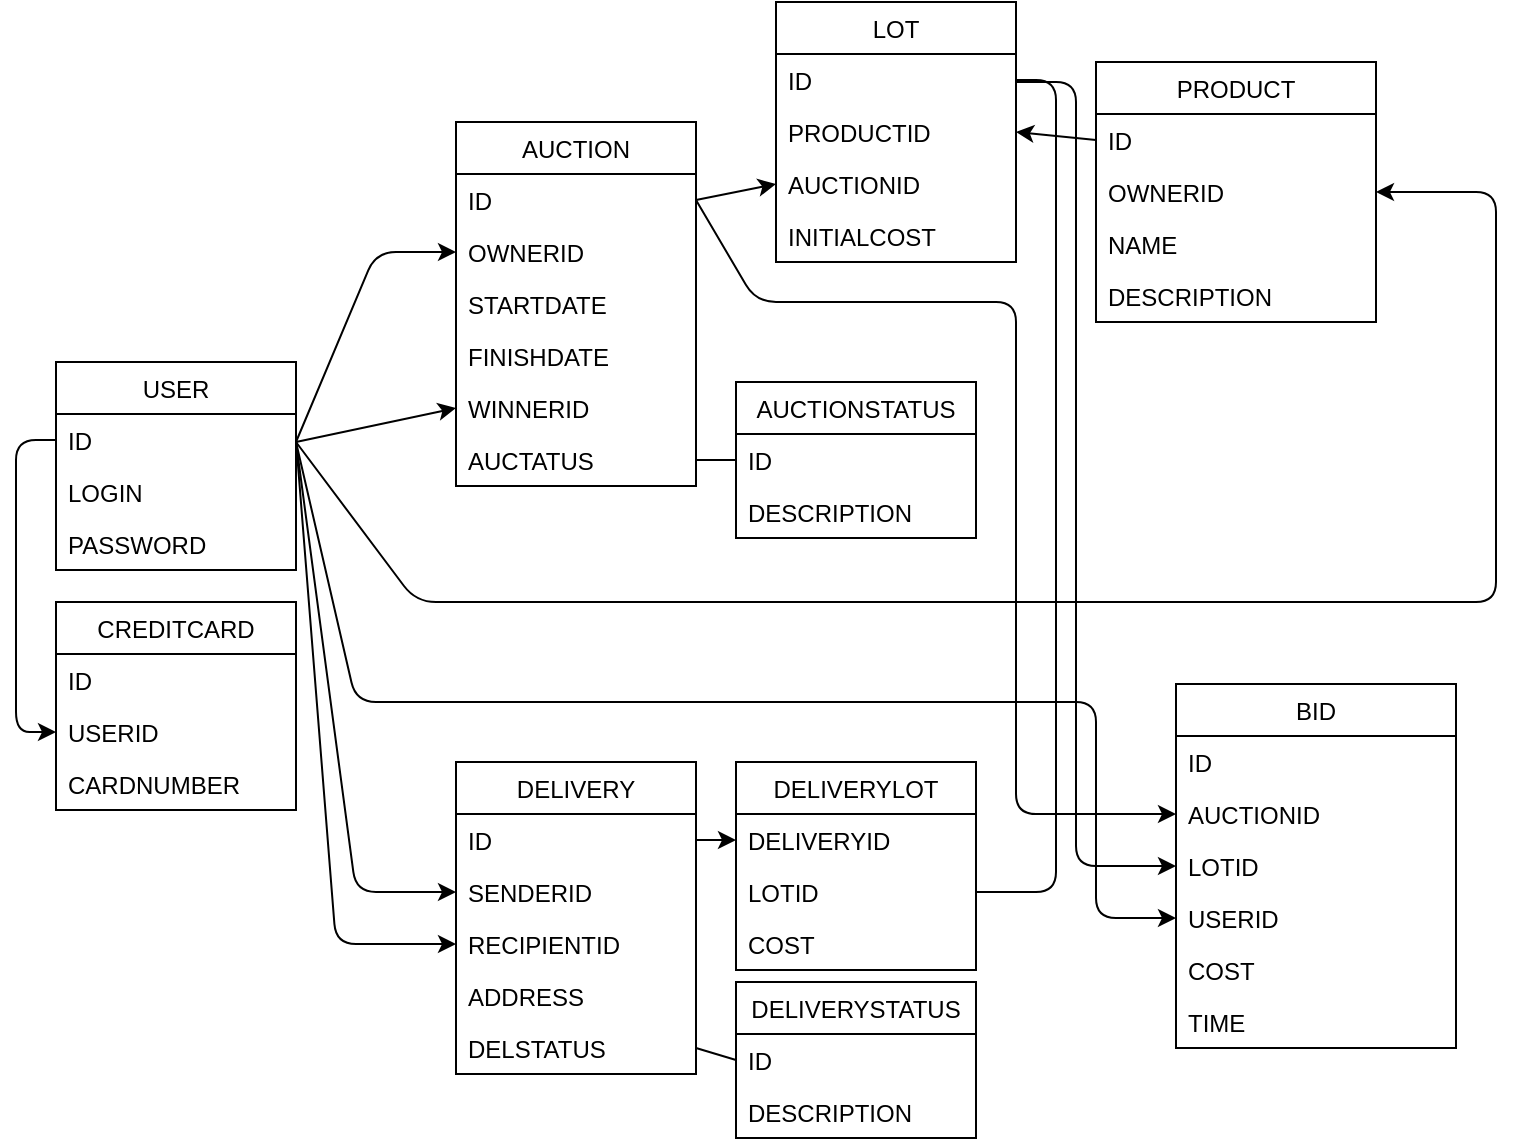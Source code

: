 <mxfile version="15.1.4"><diagram id="KeSSqPDGFxwpejL7FJME" name="Page-1"><mxGraphModel dx="1174" dy="1814" grid="1" gridSize="10" guides="1" tooltips="1" connect="1" arrows="1" fold="1" page="1" pageScale="1" pageWidth="827" pageHeight="1169" math="0" shadow="0"><root><mxCell id="0"/><mxCell id="1" parent="0"/><mxCell id="s5ABDXBl-EeVGPhfvxRm-3" value="USER" style="swimlane;fontStyle=0;childLayout=stackLayout;horizontal=1;startSize=26;horizontalStack=0;resizeParent=1;resizeParentMax=0;resizeLast=0;collapsible=1;marginBottom=0;" vertex="1" parent="1"><mxGeometry x="40" y="160" width="120" height="104" as="geometry"/></mxCell><mxCell id="s5ABDXBl-EeVGPhfvxRm-4" value="ID" style="text;strokeColor=none;fillColor=none;align=left;verticalAlign=top;spacingLeft=4;spacingRight=4;overflow=hidden;rotatable=0;points=[[0,0.5],[1,0.5]];portConstraint=eastwest;" vertex="1" parent="s5ABDXBl-EeVGPhfvxRm-3"><mxGeometry y="26" width="120" height="26" as="geometry"/></mxCell><mxCell id="s5ABDXBl-EeVGPhfvxRm-5" value="LOGIN" style="text;strokeColor=none;fillColor=none;align=left;verticalAlign=top;spacingLeft=4;spacingRight=4;overflow=hidden;rotatable=0;points=[[0,0.5],[1,0.5]];portConstraint=eastwest;" vertex="1" parent="s5ABDXBl-EeVGPhfvxRm-3"><mxGeometry y="52" width="120" height="26" as="geometry"/></mxCell><mxCell id="s5ABDXBl-EeVGPhfvxRm-6" value="PASSWORD" style="text;strokeColor=none;fillColor=none;align=left;verticalAlign=top;spacingLeft=4;spacingRight=4;overflow=hidden;rotatable=0;points=[[0,0.5],[1,0.5]];portConstraint=eastwest;" vertex="1" parent="s5ABDXBl-EeVGPhfvxRm-3"><mxGeometry y="78" width="120" height="26" as="geometry"/></mxCell><mxCell id="s5ABDXBl-EeVGPhfvxRm-9" value="LOT" style="swimlane;fontStyle=0;childLayout=stackLayout;horizontal=1;startSize=26;horizontalStack=0;resizeParent=1;resizeParentMax=0;resizeLast=0;collapsible=1;marginBottom=0;" vertex="1" parent="1"><mxGeometry x="400" y="-20" width="120" height="130" as="geometry"/></mxCell><mxCell id="s5ABDXBl-EeVGPhfvxRm-75" value="ID" style="text;strokeColor=none;fillColor=none;align=left;verticalAlign=top;spacingLeft=4;spacingRight=4;overflow=hidden;rotatable=0;points=[[0,0.5],[1,0.5]];portConstraint=eastwest;rounded=0;" vertex="1" parent="s5ABDXBl-EeVGPhfvxRm-9"><mxGeometry y="26" width="120" height="26" as="geometry"/></mxCell><mxCell id="s5ABDXBl-EeVGPhfvxRm-10" value="PRODUCTID" style="text;strokeColor=none;fillColor=none;align=left;verticalAlign=top;spacingLeft=4;spacingRight=4;overflow=hidden;rotatable=0;points=[[0,0.5],[1,0.5]];portConstraint=eastwest;" vertex="1" parent="s5ABDXBl-EeVGPhfvxRm-9"><mxGeometry y="52" width="120" height="26" as="geometry"/></mxCell><mxCell id="s5ABDXBl-EeVGPhfvxRm-11" value="AUCTIONID" style="text;strokeColor=none;fillColor=none;align=left;verticalAlign=top;spacingLeft=4;spacingRight=4;overflow=hidden;rotatable=0;points=[[0,0.5],[1,0.5]];portConstraint=eastwest;" vertex="1" parent="s5ABDXBl-EeVGPhfvxRm-9"><mxGeometry y="78" width="120" height="26" as="geometry"/></mxCell><mxCell id="s5ABDXBl-EeVGPhfvxRm-12" value="INITIALCOST" style="text;strokeColor=none;fillColor=none;align=left;verticalAlign=top;spacingLeft=4;spacingRight=4;overflow=hidden;rotatable=0;points=[[0,0.5],[1,0.5]];portConstraint=eastwest;" vertex="1" parent="s5ABDXBl-EeVGPhfvxRm-9"><mxGeometry y="104" width="120" height="26" as="geometry"/></mxCell><mxCell id="s5ABDXBl-EeVGPhfvxRm-13" value="AUCTION" style="swimlane;fontStyle=0;childLayout=stackLayout;horizontal=1;startSize=26;horizontalStack=0;resizeParent=1;resizeParentMax=0;resizeLast=0;collapsible=1;marginBottom=0;rounded=0;" vertex="1" parent="1"><mxGeometry x="240" y="40" width="120" height="182" as="geometry"><mxRectangle x="490" y="90" width="90" height="26" as="alternateBounds"/></mxGeometry></mxCell><mxCell id="s5ABDXBl-EeVGPhfvxRm-14" value="ID" style="text;strokeColor=none;fillColor=none;align=left;verticalAlign=top;spacingLeft=4;spacingRight=4;overflow=hidden;rotatable=0;points=[[0,0.5],[1,0.5]];portConstraint=eastwest;" vertex="1" parent="s5ABDXBl-EeVGPhfvxRm-13"><mxGeometry y="26" width="120" height="26" as="geometry"/></mxCell><mxCell id="s5ABDXBl-EeVGPhfvxRm-15" value="OWNERID" style="text;strokeColor=none;fillColor=none;align=left;verticalAlign=top;spacingLeft=4;spacingRight=4;overflow=hidden;rotatable=0;points=[[0,0.5],[1,0.5]];portConstraint=eastwest;" vertex="1" parent="s5ABDXBl-EeVGPhfvxRm-13"><mxGeometry y="52" width="120" height="26" as="geometry"/></mxCell><mxCell id="s5ABDXBl-EeVGPhfvxRm-16" value="STARTDATE" style="text;strokeColor=none;fillColor=none;align=left;verticalAlign=top;spacingLeft=4;spacingRight=4;overflow=hidden;rotatable=0;points=[[0,0.5],[1,0.5]];portConstraint=eastwest;" vertex="1" parent="s5ABDXBl-EeVGPhfvxRm-13"><mxGeometry y="78" width="120" height="26" as="geometry"/></mxCell><mxCell id="s5ABDXBl-EeVGPhfvxRm-26" value="FINISHDATE" style="text;strokeColor=none;fillColor=none;align=left;verticalAlign=top;spacingLeft=4;spacingRight=4;overflow=hidden;rotatable=0;points=[[0,0.5],[1,0.5]];portConstraint=eastwest;rounded=0;" vertex="1" parent="s5ABDXBl-EeVGPhfvxRm-13"><mxGeometry y="104" width="120" height="26" as="geometry"/></mxCell><mxCell id="s5ABDXBl-EeVGPhfvxRm-27" value="WINNERID" style="text;strokeColor=none;fillColor=none;align=left;verticalAlign=top;spacingLeft=4;spacingRight=4;overflow=hidden;rotatable=0;points=[[0,0.5],[1,0.5]];portConstraint=eastwest;rounded=0;" vertex="1" parent="s5ABDXBl-EeVGPhfvxRm-13"><mxGeometry y="130" width="120" height="26" as="geometry"/></mxCell><mxCell id="s5ABDXBl-EeVGPhfvxRm-34" value="AUCTATUS" style="text;strokeColor=none;fillColor=none;align=left;verticalAlign=top;spacingLeft=4;spacingRight=4;overflow=hidden;rotatable=0;points=[[0,0.5],[1,0.5]];portConstraint=eastwest;rounded=0;" vertex="1" parent="s5ABDXBl-EeVGPhfvxRm-13"><mxGeometry y="156" width="120" height="26" as="geometry"/></mxCell><mxCell id="s5ABDXBl-EeVGPhfvxRm-17" value="CREDITCARD" style="swimlane;fontStyle=0;childLayout=stackLayout;horizontal=1;startSize=26;horizontalStack=0;resizeParent=1;resizeParentMax=0;resizeLast=0;collapsible=1;marginBottom=0;" vertex="1" parent="1"><mxGeometry x="40" y="280" width="120" height="104" as="geometry"/></mxCell><mxCell id="s5ABDXBl-EeVGPhfvxRm-18" value="ID" style="text;strokeColor=none;fillColor=none;align=left;verticalAlign=top;spacingLeft=4;spacingRight=4;overflow=hidden;rotatable=0;points=[[0,0.5],[1,0.5]];portConstraint=eastwest;" vertex="1" parent="s5ABDXBl-EeVGPhfvxRm-17"><mxGeometry y="26" width="120" height="26" as="geometry"/></mxCell><mxCell id="s5ABDXBl-EeVGPhfvxRm-19" value="USERID" style="text;strokeColor=none;fillColor=none;align=left;verticalAlign=top;spacingLeft=4;spacingRight=4;overflow=hidden;rotatable=0;points=[[0,0.5],[1,0.5]];portConstraint=eastwest;" vertex="1" parent="s5ABDXBl-EeVGPhfvxRm-17"><mxGeometry y="52" width="120" height="26" as="geometry"/></mxCell><mxCell id="s5ABDXBl-EeVGPhfvxRm-20" value="CARDNUMBER" style="text;strokeColor=none;fillColor=none;align=left;verticalAlign=top;spacingLeft=4;spacingRight=4;overflow=hidden;rotatable=0;points=[[0,0.5],[1,0.5]];portConstraint=eastwest;" vertex="1" parent="s5ABDXBl-EeVGPhfvxRm-17"><mxGeometry y="78" width="120" height="26" as="geometry"/></mxCell><mxCell id="s5ABDXBl-EeVGPhfvxRm-28" value="DELIVERY" style="swimlane;fontStyle=0;childLayout=stackLayout;horizontal=1;startSize=26;horizontalStack=0;resizeParent=1;resizeParentMax=0;resizeLast=0;collapsible=1;marginBottom=0;rounded=0;" vertex="1" parent="1"><mxGeometry x="240" y="360" width="120" height="156" as="geometry"/></mxCell><mxCell id="s5ABDXBl-EeVGPhfvxRm-29" value="ID" style="text;strokeColor=none;fillColor=none;align=left;verticalAlign=top;spacingLeft=4;spacingRight=4;overflow=hidden;rotatable=0;points=[[0,0.5],[1,0.5]];portConstraint=eastwest;" vertex="1" parent="s5ABDXBl-EeVGPhfvxRm-28"><mxGeometry y="26" width="120" height="26" as="geometry"/></mxCell><mxCell id="s5ABDXBl-EeVGPhfvxRm-30" value="SENDERID" style="text;strokeColor=none;fillColor=none;align=left;verticalAlign=top;spacingLeft=4;spacingRight=4;overflow=hidden;rotatable=0;points=[[0,0.5],[1,0.5]];portConstraint=eastwest;" vertex="1" parent="s5ABDXBl-EeVGPhfvxRm-28"><mxGeometry y="52" width="120" height="26" as="geometry"/></mxCell><mxCell id="s5ABDXBl-EeVGPhfvxRm-32" value="RECIPIENTID" style="text;strokeColor=none;fillColor=none;align=left;verticalAlign=top;spacingLeft=4;spacingRight=4;overflow=hidden;rotatable=0;points=[[0,0.5],[1,0.5]];portConstraint=eastwest;rounded=0;" vertex="1" parent="s5ABDXBl-EeVGPhfvxRm-28"><mxGeometry y="78" width="120" height="26" as="geometry"/></mxCell><mxCell id="s5ABDXBl-EeVGPhfvxRm-66" value="ADDRESS" style="text;strokeColor=none;fillColor=none;align=left;verticalAlign=top;spacingLeft=4;spacingRight=4;overflow=hidden;rotatable=0;points=[[0,0.5],[1,0.5]];portConstraint=eastwest;rounded=0;" vertex="1" parent="s5ABDXBl-EeVGPhfvxRm-28"><mxGeometry y="104" width="120" height="26" as="geometry"/></mxCell><mxCell id="s5ABDXBl-EeVGPhfvxRm-33" value="DELSTATUS" style="text;strokeColor=none;fillColor=none;align=left;verticalAlign=top;spacingLeft=4;spacingRight=4;overflow=hidden;rotatable=0;points=[[0,0.5],[1,0.5]];portConstraint=eastwest;rounded=0;" vertex="1" parent="s5ABDXBl-EeVGPhfvxRm-28"><mxGeometry y="130" width="120" height="26" as="geometry"/></mxCell><mxCell id="s5ABDXBl-EeVGPhfvxRm-35" value="AUCTIONSTATUS" style="swimlane;fontStyle=0;childLayout=stackLayout;horizontal=1;startSize=26;horizontalStack=0;resizeParent=1;resizeParentMax=0;resizeLast=0;collapsible=1;marginBottom=0;rounded=0;" vertex="1" parent="1"><mxGeometry x="380" y="170" width="120" height="78" as="geometry"/></mxCell><mxCell id="s5ABDXBl-EeVGPhfvxRm-36" value="ID" style="text;strokeColor=none;fillColor=none;align=left;verticalAlign=top;spacingLeft=4;spacingRight=4;overflow=hidden;rotatable=0;points=[[0,0.5],[1,0.5]];portConstraint=eastwest;" vertex="1" parent="s5ABDXBl-EeVGPhfvxRm-35"><mxGeometry y="26" width="120" height="26" as="geometry"/></mxCell><mxCell id="s5ABDXBl-EeVGPhfvxRm-37" value="DESCRIPTION" style="text;strokeColor=none;fillColor=none;align=left;verticalAlign=top;spacingLeft=4;spacingRight=4;overflow=hidden;rotatable=0;points=[[0,0.5],[1,0.5]];portConstraint=eastwest;" vertex="1" parent="s5ABDXBl-EeVGPhfvxRm-35"><mxGeometry y="52" width="120" height="26" as="geometry"/></mxCell><mxCell id="s5ABDXBl-EeVGPhfvxRm-39" value="DELIVERYSTATUS" style="swimlane;fontStyle=0;childLayout=stackLayout;horizontal=1;startSize=26;horizontalStack=0;resizeParent=1;resizeParentMax=0;resizeLast=0;collapsible=1;marginBottom=0;rounded=0;" vertex="1" parent="1"><mxGeometry x="380" y="470" width="120" height="78" as="geometry"/></mxCell><mxCell id="s5ABDXBl-EeVGPhfvxRm-40" value="ID" style="text;strokeColor=none;fillColor=none;align=left;verticalAlign=top;spacingLeft=4;spacingRight=4;overflow=hidden;rotatable=0;points=[[0,0.5],[1,0.5]];portConstraint=eastwest;" vertex="1" parent="s5ABDXBl-EeVGPhfvxRm-39"><mxGeometry y="26" width="120" height="26" as="geometry"/></mxCell><mxCell id="s5ABDXBl-EeVGPhfvxRm-41" value="DESCRIPTION" style="text;strokeColor=none;fillColor=none;align=left;verticalAlign=top;spacingLeft=4;spacingRight=4;overflow=hidden;rotatable=0;points=[[0,0.5],[1,0.5]];portConstraint=eastwest;" vertex="1" parent="s5ABDXBl-EeVGPhfvxRm-39"><mxGeometry y="52" width="120" height="26" as="geometry"/></mxCell><mxCell id="s5ABDXBl-EeVGPhfvxRm-47" value="PRODUCT" style="swimlane;fontStyle=0;childLayout=stackLayout;horizontal=1;startSize=26;horizontalStack=0;resizeParent=1;resizeParentMax=0;resizeLast=0;collapsible=1;marginBottom=0;rounded=0;" vertex="1" parent="1"><mxGeometry x="560" y="10" width="140" height="130" as="geometry"/></mxCell><mxCell id="s5ABDXBl-EeVGPhfvxRm-48" value="ID" style="text;strokeColor=none;fillColor=none;align=left;verticalAlign=top;spacingLeft=4;spacingRight=4;overflow=hidden;rotatable=0;points=[[0,0.5],[1,0.5]];portConstraint=eastwest;" vertex="1" parent="s5ABDXBl-EeVGPhfvxRm-47"><mxGeometry y="26" width="140" height="26" as="geometry"/></mxCell><mxCell id="s5ABDXBl-EeVGPhfvxRm-49" value="OWNERID" style="text;strokeColor=none;fillColor=none;align=left;verticalAlign=top;spacingLeft=4;spacingRight=4;overflow=hidden;rotatable=0;points=[[0,0.5],[1,0.5]];portConstraint=eastwest;" vertex="1" parent="s5ABDXBl-EeVGPhfvxRm-47"><mxGeometry y="52" width="140" height="26" as="geometry"/></mxCell><mxCell id="s5ABDXBl-EeVGPhfvxRm-50" value="NAME" style="text;strokeColor=none;fillColor=none;align=left;verticalAlign=top;spacingLeft=4;spacingRight=4;overflow=hidden;rotatable=0;points=[[0,0.5],[1,0.5]];portConstraint=eastwest;" vertex="1" parent="s5ABDXBl-EeVGPhfvxRm-47"><mxGeometry y="78" width="140" height="26" as="geometry"/></mxCell><mxCell id="s5ABDXBl-EeVGPhfvxRm-51" value="DESCRIPTION" style="text;strokeColor=none;fillColor=none;align=left;verticalAlign=top;spacingLeft=4;spacingRight=4;overflow=hidden;rotatable=0;points=[[0,0.5],[1,0.5]];portConstraint=eastwest;rounded=0;" vertex="1" parent="s5ABDXBl-EeVGPhfvxRm-47"><mxGeometry y="104" width="140" height="26" as="geometry"/></mxCell><mxCell id="s5ABDXBl-EeVGPhfvxRm-62" value="DELIVERYLOT" style="swimlane;fontStyle=0;childLayout=stackLayout;horizontal=1;startSize=26;horizontalStack=0;resizeParent=1;resizeParentMax=0;resizeLast=0;collapsible=1;marginBottom=0;rounded=0;" vertex="1" parent="1"><mxGeometry x="380" y="360" width="120" height="104" as="geometry"/></mxCell><mxCell id="s5ABDXBl-EeVGPhfvxRm-63" value="DELIVERYID" style="text;strokeColor=none;fillColor=none;align=left;verticalAlign=top;spacingLeft=4;spacingRight=4;overflow=hidden;rotatable=0;points=[[0,0.5],[1,0.5]];portConstraint=eastwest;" vertex="1" parent="s5ABDXBl-EeVGPhfvxRm-62"><mxGeometry y="26" width="120" height="26" as="geometry"/></mxCell><mxCell id="s5ABDXBl-EeVGPhfvxRm-64" value="LOTID" style="text;strokeColor=none;fillColor=none;align=left;verticalAlign=top;spacingLeft=4;spacingRight=4;overflow=hidden;rotatable=0;points=[[0,0.5],[1,0.5]];portConstraint=eastwest;" vertex="1" parent="s5ABDXBl-EeVGPhfvxRm-62"><mxGeometry y="52" width="120" height="26" as="geometry"/></mxCell><mxCell id="s5ABDXBl-EeVGPhfvxRm-65" value="COST" style="text;strokeColor=none;fillColor=none;align=left;verticalAlign=top;spacingLeft=4;spacingRight=4;overflow=hidden;rotatable=0;points=[[0,0.5],[1,0.5]];portConstraint=eastwest;" vertex="1" parent="s5ABDXBl-EeVGPhfvxRm-62"><mxGeometry y="78" width="120" height="26" as="geometry"/></mxCell><mxCell id="s5ABDXBl-EeVGPhfvxRm-68" value="" style="endArrow=classic;html=1;entryX=0;entryY=0.5;entryDx=0;entryDy=0;" edge="1" parent="1" target="s5ABDXBl-EeVGPhfvxRm-15"><mxGeometry width="50" height="50" relative="1" as="geometry"><mxPoint x="160" y="200" as="sourcePoint"/><mxPoint x="210" y="150" as="targetPoint"/><Array as="points"><mxPoint x="200" y="105"/></Array></mxGeometry></mxCell><mxCell id="s5ABDXBl-EeVGPhfvxRm-69" value="" style="endArrow=classic;html=1;entryX=0;entryY=0.5;entryDx=0;entryDy=0;" edge="1" parent="1" target="s5ABDXBl-EeVGPhfvxRm-27"><mxGeometry width="50" height="50" relative="1" as="geometry"><mxPoint x="160" y="200" as="sourcePoint"/><mxPoint x="210" y="150" as="targetPoint"/></mxGeometry></mxCell><mxCell id="s5ABDXBl-EeVGPhfvxRm-70" value="" style="endArrow=classic;html=1;entryX=1;entryY=0.5;entryDx=0;entryDy=0;" edge="1" parent="1" target="s5ABDXBl-EeVGPhfvxRm-49"><mxGeometry width="50" height="50" relative="1" as="geometry"><mxPoint x="160" y="200" as="sourcePoint"/><mxPoint x="390" y="280" as="targetPoint"/><Array as="points"><mxPoint x="220" y="280"/><mxPoint x="440" y="280"/><mxPoint x="760" y="280"/><mxPoint x="760" y="75"/></Array></mxGeometry></mxCell><mxCell id="s5ABDXBl-EeVGPhfvxRm-73" value="" style="endArrow=classic;html=1;exitX=1;exitY=0.5;exitDx=0;exitDy=0;entryX=0;entryY=0.5;entryDx=0;entryDy=0;" edge="1" parent="1" source="s5ABDXBl-EeVGPhfvxRm-4" target="s5ABDXBl-EeVGPhfvxRm-32"><mxGeometry width="50" height="50" relative="1" as="geometry"><mxPoint x="260" y="360" as="sourcePoint"/><mxPoint x="310" y="310" as="targetPoint"/><Array as="points"><mxPoint x="180" y="451"/></Array></mxGeometry></mxCell><mxCell id="s5ABDXBl-EeVGPhfvxRm-74" value="" style="endArrow=classic;html=1;entryX=0;entryY=0.5;entryDx=0;entryDy=0;" edge="1" parent="1" target="s5ABDXBl-EeVGPhfvxRm-30"><mxGeometry width="50" height="50" relative="1" as="geometry"><mxPoint x="160" y="200" as="sourcePoint"/><mxPoint x="260" y="320" as="targetPoint"/><Array as="points"><mxPoint x="190" y="425"/></Array></mxGeometry></mxCell><mxCell id="s5ABDXBl-EeVGPhfvxRm-78" value="" style="endArrow=none;html=1;entryX=0;entryY=0.5;entryDx=0;entryDy=0;exitX=1;exitY=0.5;exitDx=0;exitDy=0;" edge="1" parent="1" source="s5ABDXBl-EeVGPhfvxRm-33" target="s5ABDXBl-EeVGPhfvxRm-40"><mxGeometry width="50" height="50" relative="1" as="geometry"><mxPoint x="310" y="610" as="sourcePoint"/><mxPoint x="360" y="560" as="targetPoint"/></mxGeometry></mxCell><mxCell id="s5ABDXBl-EeVGPhfvxRm-79" value="" style="endArrow=classic;html=1;exitX=1;exitY=0.5;exitDx=0;exitDy=0;entryX=0;entryY=0.5;entryDx=0;entryDy=0;" edge="1" parent="1" source="s5ABDXBl-EeVGPhfvxRm-29" target="s5ABDXBl-EeVGPhfvxRm-63"><mxGeometry width="50" height="50" relative="1" as="geometry"><mxPoint x="220" y="600" as="sourcePoint"/><mxPoint x="270" y="550" as="targetPoint"/></mxGeometry></mxCell><mxCell id="s5ABDXBl-EeVGPhfvxRm-81" value="" style="endArrow=classic;html=1;entryX=0;entryY=0.5;entryDx=0;entryDy=0;exitX=1;exitY=0.5;exitDx=0;exitDy=0;" edge="1" parent="1" source="s5ABDXBl-EeVGPhfvxRm-14" target="s5ABDXBl-EeVGPhfvxRm-11"><mxGeometry width="50" height="50" relative="1" as="geometry"><mxPoint x="260" y="240" as="sourcePoint"/><mxPoint x="310" y="190" as="targetPoint"/></mxGeometry></mxCell><mxCell id="s5ABDXBl-EeVGPhfvxRm-82" value="" style="endArrow=none;html=1;entryX=0;entryY=0.5;entryDx=0;entryDy=0;exitX=1;exitY=0.5;exitDx=0;exitDy=0;" edge="1" parent="1" source="s5ABDXBl-EeVGPhfvxRm-34" target="s5ABDXBl-EeVGPhfvxRm-36"><mxGeometry width="50" height="50" relative="1" as="geometry"><mxPoint x="350" y="290" as="sourcePoint"/><mxPoint x="400" y="240" as="targetPoint"/></mxGeometry></mxCell><mxCell id="s5ABDXBl-EeVGPhfvxRm-83" value="" style="endArrow=none;html=1;entryX=1;entryY=0.5;entryDx=0;entryDy=0;exitX=1;exitY=0.5;exitDx=0;exitDy=0;" edge="1" parent="1" source="s5ABDXBl-EeVGPhfvxRm-64" target="s5ABDXBl-EeVGPhfvxRm-75"><mxGeometry width="50" height="50" relative="1" as="geometry"><mxPoint x="610" y="380" as="sourcePoint"/><mxPoint x="660" y="330" as="targetPoint"/><Array as="points"><mxPoint x="540" y="425"/><mxPoint x="540" y="399"/><mxPoint x="540" y="210"/><mxPoint x="540" y="19"/></Array></mxGeometry></mxCell><mxCell id="s5ABDXBl-EeVGPhfvxRm-84" value="" style="endArrow=classic;html=1;exitX=0;exitY=0.5;exitDx=0;exitDy=0;entryX=0;entryY=0.5;entryDx=0;entryDy=0;" edge="1" parent="1" source="s5ABDXBl-EeVGPhfvxRm-4" target="s5ABDXBl-EeVGPhfvxRm-19"><mxGeometry width="50" height="50" relative="1" as="geometry"><mxPoint y="300" as="sourcePoint"/><mxPoint x="40" y="350" as="targetPoint"/><Array as="points"><mxPoint x="20" y="199"/><mxPoint x="20" y="270"/><mxPoint x="20" y="345"/></Array></mxGeometry></mxCell><mxCell id="s5ABDXBl-EeVGPhfvxRm-85" value="BID" style="swimlane;fontStyle=0;childLayout=stackLayout;horizontal=1;startSize=26;horizontalStack=0;resizeParent=1;resizeParentMax=0;resizeLast=0;collapsible=1;marginBottom=0;rounded=0;" vertex="1" parent="1"><mxGeometry x="600" y="321" width="140" height="182" as="geometry"/></mxCell><mxCell id="s5ABDXBl-EeVGPhfvxRm-86" value="ID" style="text;strokeColor=none;fillColor=none;align=left;verticalAlign=top;spacingLeft=4;spacingRight=4;overflow=hidden;rotatable=0;points=[[0,0.5],[1,0.5]];portConstraint=eastwest;" vertex="1" parent="s5ABDXBl-EeVGPhfvxRm-85"><mxGeometry y="26" width="140" height="26" as="geometry"/></mxCell><mxCell id="s5ABDXBl-EeVGPhfvxRm-87" value="AUCTIONID" style="text;strokeColor=none;fillColor=none;align=left;verticalAlign=top;spacingLeft=4;spacingRight=4;overflow=hidden;rotatable=0;points=[[0,0.5],[1,0.5]];portConstraint=eastwest;" vertex="1" parent="s5ABDXBl-EeVGPhfvxRm-85"><mxGeometry y="52" width="140" height="26" as="geometry"/></mxCell><mxCell id="s5ABDXBl-EeVGPhfvxRm-88" value="LOTID" style="text;strokeColor=none;fillColor=none;align=left;verticalAlign=top;spacingLeft=4;spacingRight=4;overflow=hidden;rotatable=0;points=[[0,0.5],[1,0.5]];portConstraint=eastwest;" vertex="1" parent="s5ABDXBl-EeVGPhfvxRm-85"><mxGeometry y="78" width="140" height="26" as="geometry"/></mxCell><mxCell id="s5ABDXBl-EeVGPhfvxRm-89" value="USERID" style="text;strokeColor=none;fillColor=none;align=left;verticalAlign=top;spacingLeft=4;spacingRight=4;overflow=hidden;rotatable=0;points=[[0,0.5],[1,0.5]];portConstraint=eastwest;rounded=0;" vertex="1" parent="s5ABDXBl-EeVGPhfvxRm-85"><mxGeometry y="104" width="140" height="26" as="geometry"/></mxCell><mxCell id="s5ABDXBl-EeVGPhfvxRm-90" value="COST" style="text;strokeColor=none;fillColor=none;align=left;verticalAlign=top;spacingLeft=4;spacingRight=4;overflow=hidden;rotatable=0;points=[[0,0.5],[1,0.5]];portConstraint=eastwest;rounded=0;" vertex="1" parent="s5ABDXBl-EeVGPhfvxRm-85"><mxGeometry y="130" width="140" height="26" as="geometry"/></mxCell><mxCell id="s5ABDXBl-EeVGPhfvxRm-91" value="TIME" style="text;strokeColor=none;fillColor=none;align=left;verticalAlign=top;spacingLeft=4;spacingRight=4;overflow=hidden;rotatable=0;points=[[0,0.5],[1,0.5]];portConstraint=eastwest;rounded=0;" vertex="1" parent="s5ABDXBl-EeVGPhfvxRm-85"><mxGeometry y="156" width="140" height="26" as="geometry"/></mxCell><mxCell id="s5ABDXBl-EeVGPhfvxRm-92" value="" style="endArrow=classic;html=1;entryX=0;entryY=0.5;entryDx=0;entryDy=0;" edge="1" parent="1" target="s5ABDXBl-EeVGPhfvxRm-88"><mxGeometry width="50" height="50" relative="1" as="geometry"><mxPoint x="520" y="20" as="sourcePoint"/><mxPoint x="650" y="190" as="targetPoint"/><Array as="points"><mxPoint x="550" y="20"/><mxPoint x="550" y="412"/></Array></mxGeometry></mxCell><mxCell id="s5ABDXBl-EeVGPhfvxRm-93" value="" style="endArrow=classic;html=1;exitX=1;exitY=0.5;exitDx=0;exitDy=0;entryX=0;entryY=0.5;entryDx=0;entryDy=0;" edge="1" parent="1" source="s5ABDXBl-EeVGPhfvxRm-14" target="s5ABDXBl-EeVGPhfvxRm-87"><mxGeometry width="50" height="50" relative="1" as="geometry"><mxPoint x="610" y="220" as="sourcePoint"/><mxPoint x="660" y="170" as="targetPoint"/><Array as="points"><mxPoint x="390" y="130"/><mxPoint x="520" y="130"/><mxPoint x="520" y="386"/></Array></mxGeometry></mxCell><mxCell id="s5ABDXBl-EeVGPhfvxRm-94" value="" style="endArrow=classic;html=1;entryX=0;entryY=0.5;entryDx=0;entryDy=0;" edge="1" parent="1" target="s5ABDXBl-EeVGPhfvxRm-89"><mxGeometry width="50" height="50" relative="1" as="geometry"><mxPoint x="160" y="200" as="sourcePoint"/><mxPoint x="380" y="290" as="targetPoint"/><Array as="points"><mxPoint x="190" y="330"/><mxPoint x="380" y="330"/><mxPoint x="560" y="330"/><mxPoint x="560" y="438"/></Array></mxGeometry></mxCell><mxCell id="s5ABDXBl-EeVGPhfvxRm-95" value="" style="endArrow=classic;html=1;entryX=1;entryY=0.5;entryDx=0;entryDy=0;exitX=0;exitY=0.5;exitDx=0;exitDy=0;" edge="1" parent="1" source="s5ABDXBl-EeVGPhfvxRm-48" target="s5ABDXBl-EeVGPhfvxRm-10"><mxGeometry width="50" height="50" relative="1" as="geometry"><mxPoint x="530" y="90" as="sourcePoint"/><mxPoint x="580" y="40" as="targetPoint"/></mxGeometry></mxCell></root></mxGraphModel></diagram></mxfile>